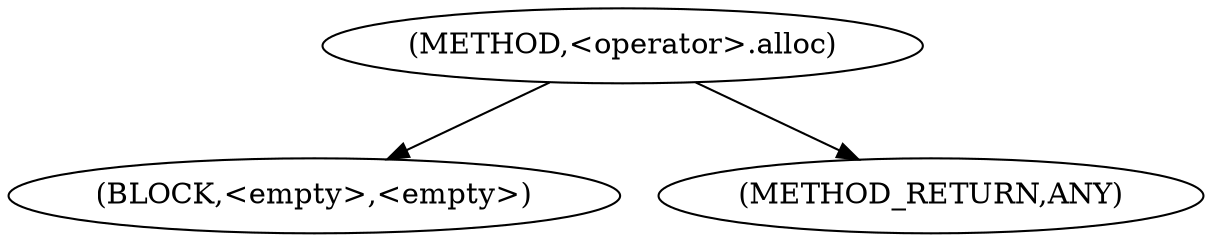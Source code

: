 digraph "&lt;operator&gt;.alloc" {  
"1730" [label = <(METHOD,&lt;operator&gt;.alloc)> ]
"1731" [label = <(BLOCK,&lt;empty&gt;,&lt;empty&gt;)> ]
"1732" [label = <(METHOD_RETURN,ANY)> ]
  "1730" -> "1731" 
  "1730" -> "1732" 
}
